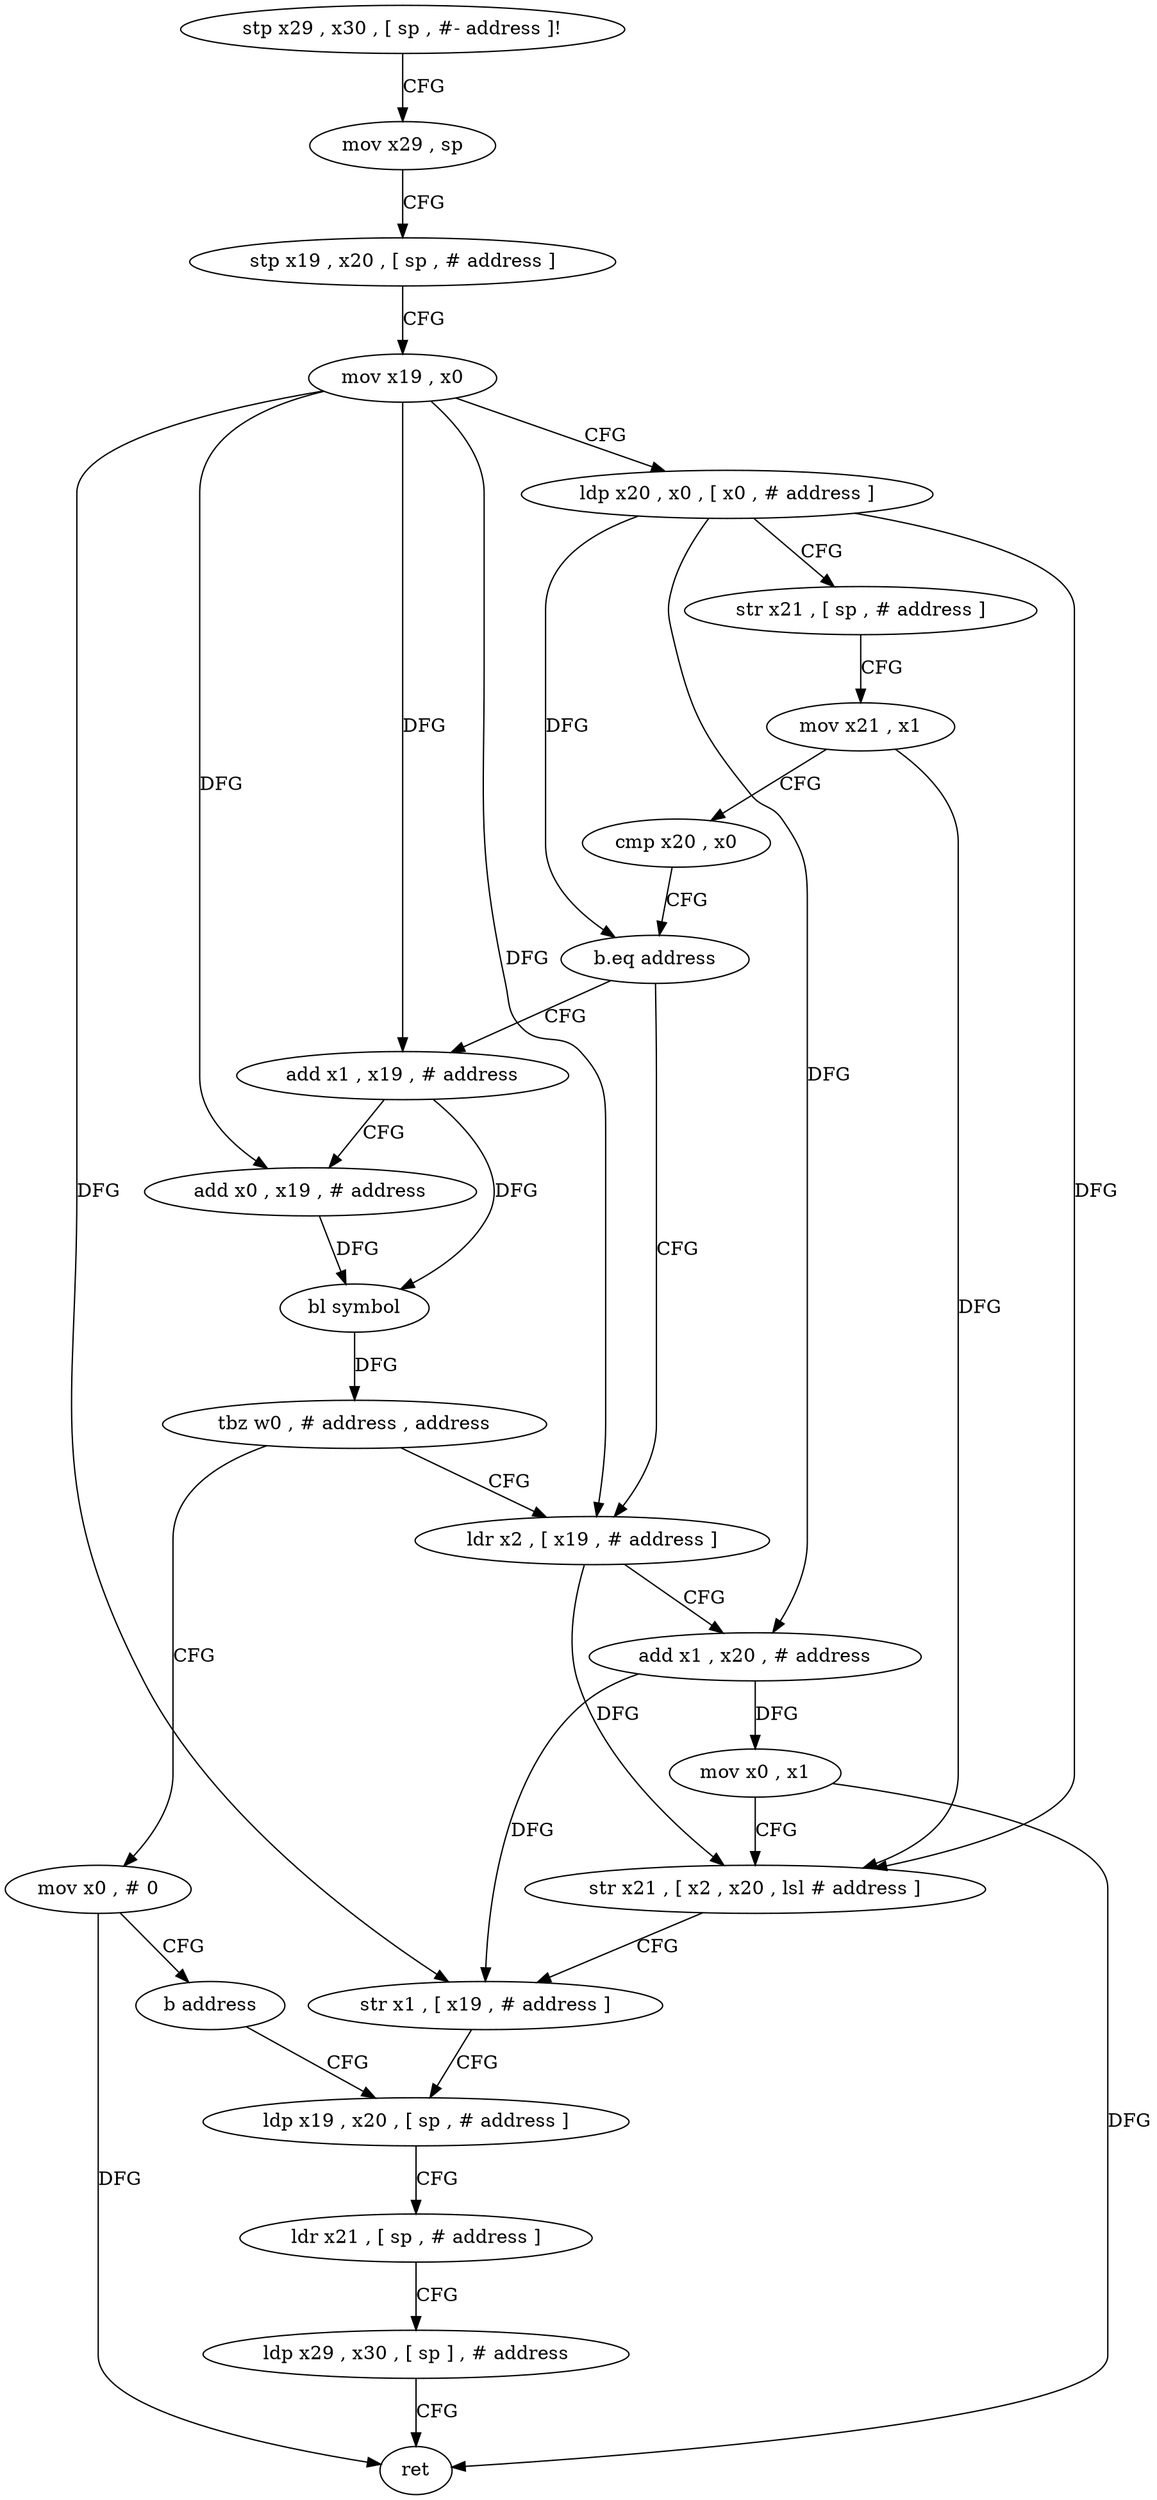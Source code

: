 digraph "func" {
"152512" [label = "stp x29 , x30 , [ sp , #- address ]!" ]
"152516" [label = "mov x29 , sp" ]
"152520" [label = "stp x19 , x20 , [ sp , # address ]" ]
"152524" [label = "mov x19 , x0" ]
"152528" [label = "ldp x20 , x0 , [ x0 , # address ]" ]
"152532" [label = "str x21 , [ sp , # address ]" ]
"152536" [label = "mov x21 , x1" ]
"152540" [label = "cmp x20 , x0" ]
"152544" [label = "b.eq address" ]
"152584" [label = "add x1 , x19 , # address" ]
"152548" [label = "ldr x2 , [ x19 , # address ]" ]
"152588" [label = "add x0 , x19 , # address" ]
"152592" [label = "bl symbol" ]
"152596" [label = "tbz w0 , # address , address" ]
"152600" [label = "mov x0 , # 0" ]
"152552" [label = "add x1 , x20 , # address" ]
"152556" [label = "mov x0 , x1" ]
"152560" [label = "str x21 , [ x2 , x20 , lsl # address ]" ]
"152564" [label = "str x1 , [ x19 , # address ]" ]
"152568" [label = "ldp x19 , x20 , [ sp , # address ]" ]
"152604" [label = "b address" ]
"152572" [label = "ldr x21 , [ sp , # address ]" ]
"152576" [label = "ldp x29 , x30 , [ sp ] , # address" ]
"152580" [label = "ret" ]
"152512" -> "152516" [ label = "CFG" ]
"152516" -> "152520" [ label = "CFG" ]
"152520" -> "152524" [ label = "CFG" ]
"152524" -> "152528" [ label = "CFG" ]
"152524" -> "152584" [ label = "DFG" ]
"152524" -> "152588" [ label = "DFG" ]
"152524" -> "152548" [ label = "DFG" ]
"152524" -> "152564" [ label = "DFG" ]
"152528" -> "152532" [ label = "CFG" ]
"152528" -> "152544" [ label = "DFG" ]
"152528" -> "152552" [ label = "DFG" ]
"152528" -> "152560" [ label = "DFG" ]
"152532" -> "152536" [ label = "CFG" ]
"152536" -> "152540" [ label = "CFG" ]
"152536" -> "152560" [ label = "DFG" ]
"152540" -> "152544" [ label = "CFG" ]
"152544" -> "152584" [ label = "CFG" ]
"152544" -> "152548" [ label = "CFG" ]
"152584" -> "152588" [ label = "CFG" ]
"152584" -> "152592" [ label = "DFG" ]
"152548" -> "152552" [ label = "CFG" ]
"152548" -> "152560" [ label = "DFG" ]
"152588" -> "152592" [ label = "DFG" ]
"152592" -> "152596" [ label = "DFG" ]
"152596" -> "152548" [ label = "CFG" ]
"152596" -> "152600" [ label = "CFG" ]
"152600" -> "152604" [ label = "CFG" ]
"152600" -> "152580" [ label = "DFG" ]
"152552" -> "152556" [ label = "DFG" ]
"152552" -> "152564" [ label = "DFG" ]
"152556" -> "152560" [ label = "CFG" ]
"152556" -> "152580" [ label = "DFG" ]
"152560" -> "152564" [ label = "CFG" ]
"152564" -> "152568" [ label = "CFG" ]
"152568" -> "152572" [ label = "CFG" ]
"152604" -> "152568" [ label = "CFG" ]
"152572" -> "152576" [ label = "CFG" ]
"152576" -> "152580" [ label = "CFG" ]
}
